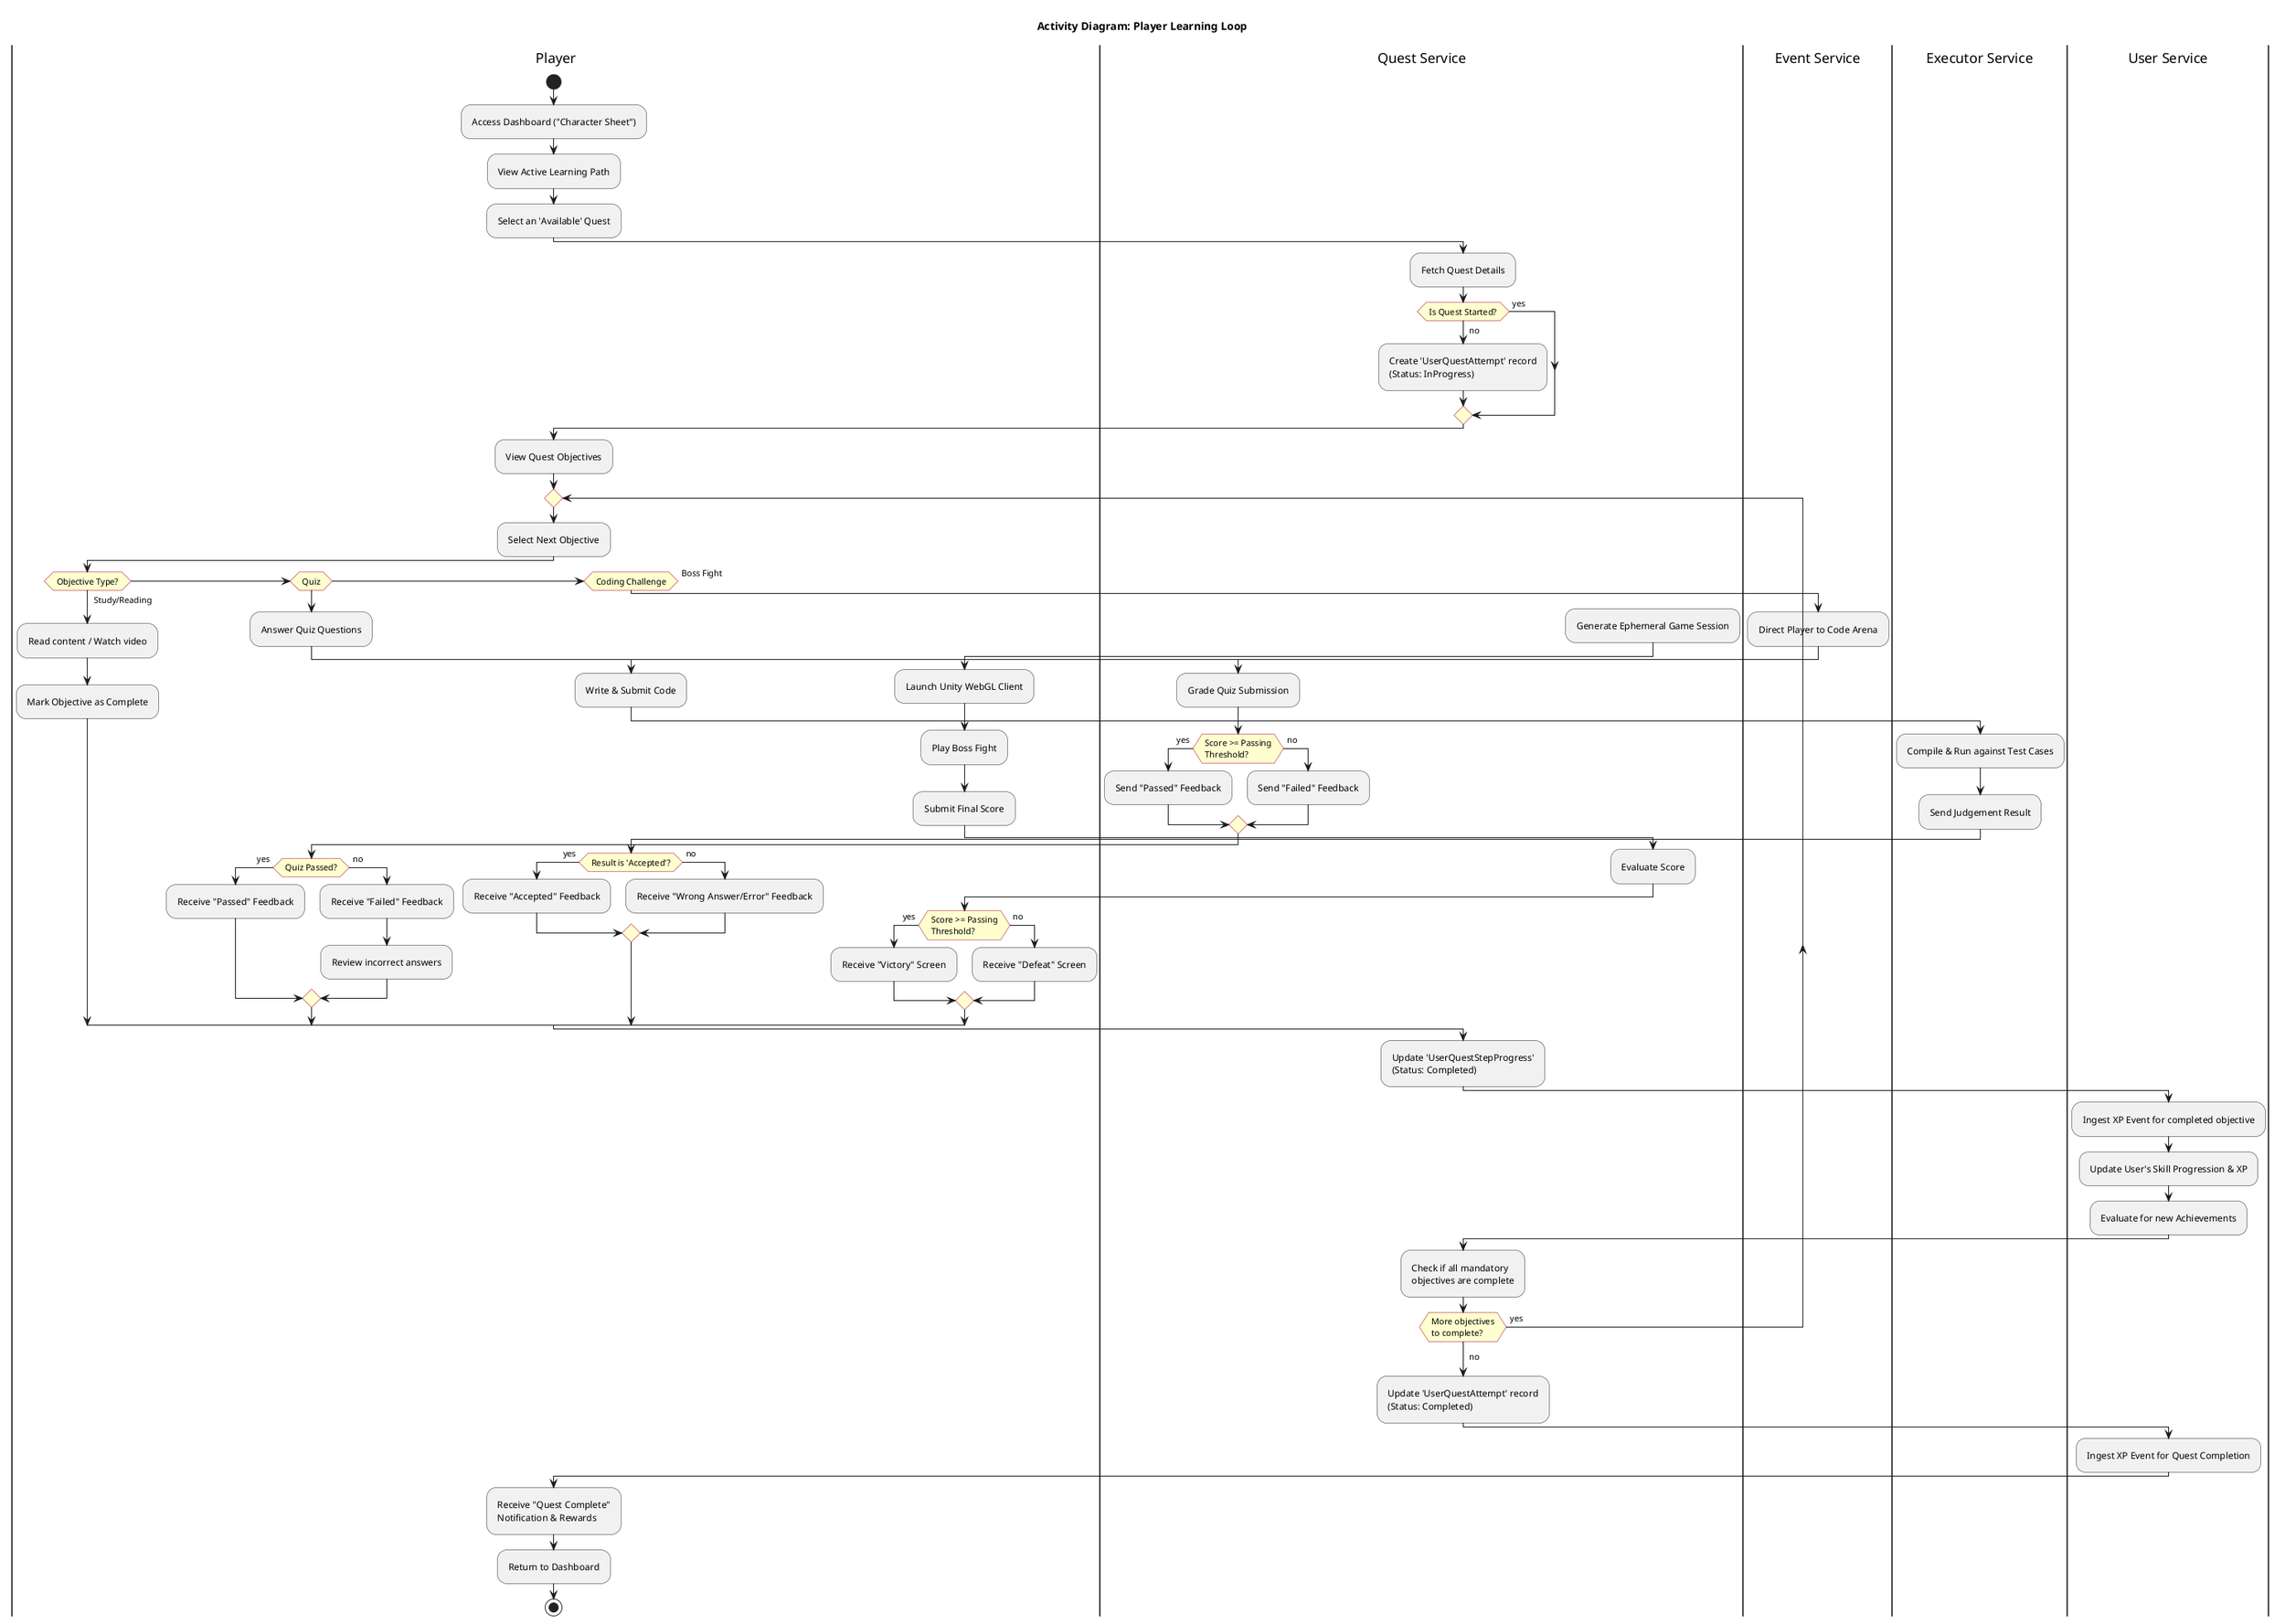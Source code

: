 @startuml
title "Activity Diagram: Player Learning Loop"
skinparam ActivityDiamondBackgroundColor #FEFECE
skinparam ActivityDiamondBorderColor #A80036
skinparam PartitionBorderColor #000000
skinparam PartitionFontSize 14
skinparam ArrowThickness 1
skinparam Padding 4
skinparam BoxPadding 10
skinparam ParticipantPadding 20
skinparam Nodesep 80
skinparam Ranksep 60

|Player|
start
:Access Dashboard ("Character Sheet");
:View Active Learning Path;
:Select an 'Available' Quest;

|Quest Service|
:Fetch Quest Details;
if (Is Quest Started?) then (no)
  :Create 'UserQuestAttempt' record\n(Status: InProgress);
else (yes)
endif

|Player|
:View Quest Objectives;

repeat
  :Select Next Objective;
  
  if (Objective Type?) then (Study/Reading)
    :Read content / Watch video;
    :Mark Objective as Complete;
    
  elseif (Quiz)
    :Answer Quiz Questions;
    |Quest Service|
    :Grade Quiz Submission;
    
    if (Score >= Passing\nThreshold?) then (yes)
      :Send "Passed" Feedback;
    else (no)
      :Send "Failed" Feedback;
    endif
    
    |Player|
    if (Quiz Passed?) then (yes)
      :Receive "Passed" Feedback;
    else (no)
      :Receive "Failed" Feedback;
      :Review incorrect answers;
    endif
    
  elseif (Coding Challenge)
    |Event Service|
    :Direct Player to Code Arena;
    
    |Player|
    :Write & Submit Code;
    
    |Executor Service|
    :Compile & Run against Test Cases;
    :Send Judgement Result;
    
    |Player|
    if (Result is 'Accepted'?) then (yes)
      :Receive "Accepted" Feedback;
    else (no)
      :Receive "Wrong Answer/Error" Feedback;
    endif
    
  else (Boss Fight)
    |Quest Service|
    :Generate Ephemeral Game Session;
    
    |Player|
    :Launch Unity WebGL Client;
    :Play Boss Fight;
    :Submit Final Score;
    
    |Quest Service|
    :Evaluate Score;
    
    |Player|
    if (Score >= Passing\nThreshold?) then (yes)
      :Receive "Victory" Screen;
    else (no)
      :Receive "Defeat" Screen;
    endif
  endif
  
  |Quest Service|
  :Update 'UserQuestStepProgress'\n(Status: Completed);
  
  |User Service|
  :Ingest XP Event for completed objective;
  :Update User's Skill Progression & XP;
  :Evaluate for new Achievements;
  
  |Quest Service|
  :Check if all mandatory\nobjectives are complete;
  
repeat while (More objectives\nto complete?) is (yes)
->no;

|Quest Service|
:Update 'UserQuestAttempt' record\n(Status: Completed);

|User Service|
:Ingest XP Event for Quest Completion;

|Player|
:Receive "Quest Complete"\nNotification & Rewards;
:Return to Dashboard;

stop
@enduml
